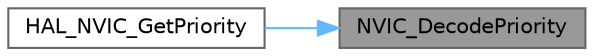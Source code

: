 digraph "NVIC_DecodePriority"
{
 // LATEX_PDF_SIZE
  bgcolor="transparent";
  edge [fontname=Helvetica,fontsize=10,labelfontname=Helvetica,labelfontsize=10];
  node [fontname=Helvetica,fontsize=10,shape=box,height=0.2,width=0.4];
  rankdir="RL";
  Node1 [id="Node000001",label="NVIC_DecodePriority",height=0.2,width=0.4,color="gray40", fillcolor="grey60", style="filled", fontcolor="black",tooltip="Decode Priority."];
  Node1 -> Node2 [id="edge1_Node000001_Node000002",dir="back",color="steelblue1",style="solid",tooltip=" "];
  Node2 [id="Node000002",label="HAL_NVIC_GetPriority",height=0.2,width=0.4,color="grey40", fillcolor="white", style="filled",URL="$group___c_o_r_t_e_x___exported___functions___group2.html#ga6a21c9d904b0bcf4cb060f7c5c39b6f5",tooltip="Gets the priority of an interrupt."];
}
